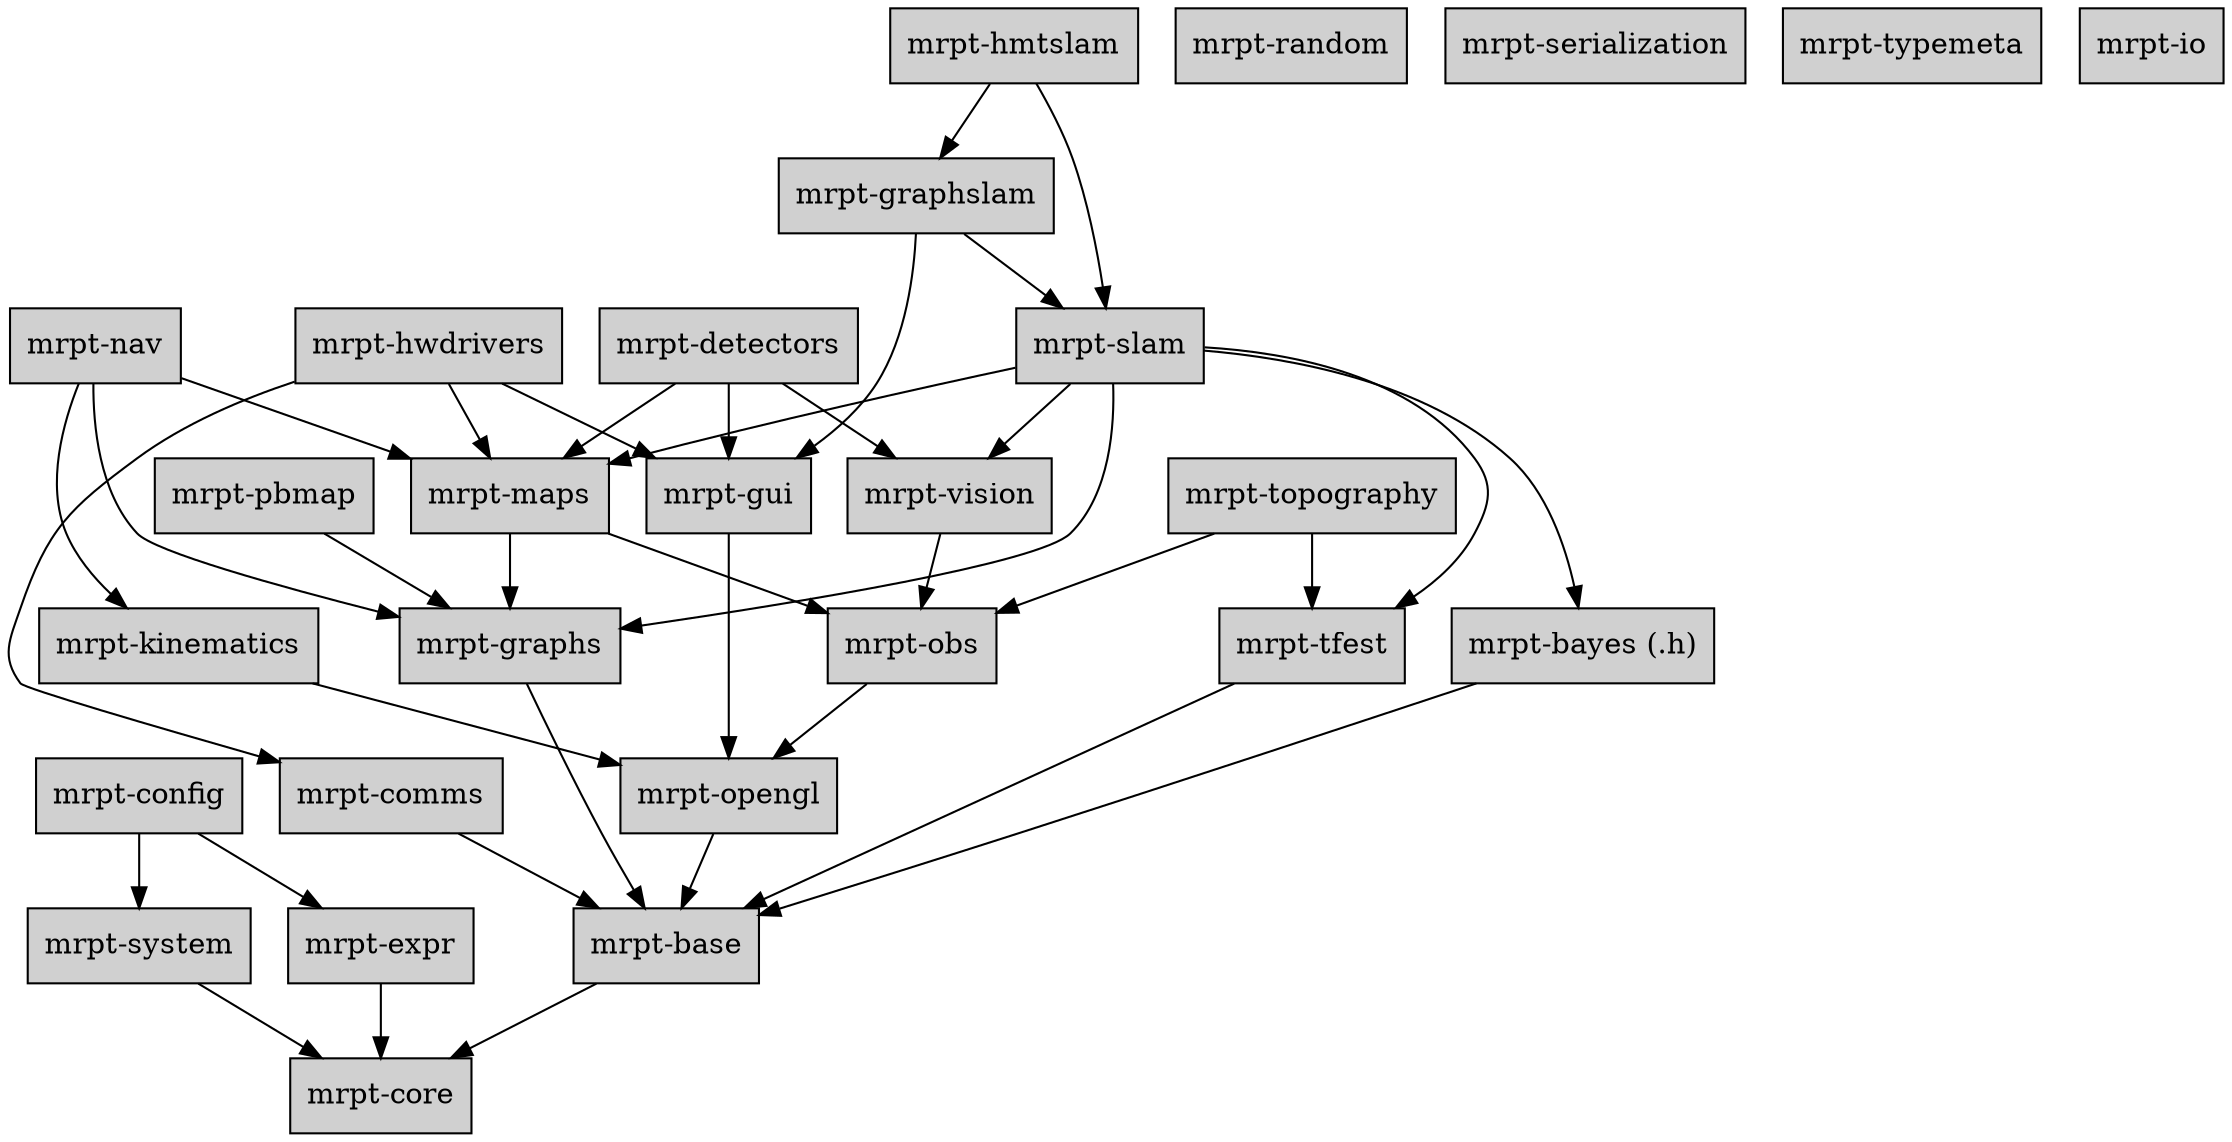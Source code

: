 digraph MRPT_LIBS {

	node [shape=box,style=filled, fillcolor="#D0D0D0"];

	core       [label="mrpt-core",URL="group__mrpt__core__grp.html"];
	
	expr       [label="mrpt-expr",URL="group__mrpt__expr__grp.html"];
	expr -> core;

	random     [label="mrpt-random",URL="group__mrpt__random__grp.html"];

	serialization [label="mrpt-serialization",URL="group__mrpt__serialization__grp.html"];
	
	typemeta [label="mrpt-typemeta",URL="group__mrpt__typemeta__grp.html"];

	io [label="mrpt-io",URL="group__mrpt__io__grp.html"];
	
	system     [label="mrpt-system",URL="group__mrpt__system__grp.html"];
	system -> core;
	
	config     [label="mrpt-config",URL="group__mrpt__config__grp.html"];
	config -> expr;
	config -> system;
	
	base       [label="mrpt-base",URL="group__mrpt__base__grp.html"];
	base -> core;
	
	comms      [label="mrpt-comms",URL="group__mrpt__comms__grp.html"];
	comms -> base;
	
	graphs     [label="mrpt-graphs",URL="group__mrpt__graphs__grp.html"];
	graphs -> base;
	
	bayes      [label="mrpt-bayes (.h)",URL="group__mrpt__bayes__grp.html"];
	bayes -> base;

	opengl     [label="mrpt-opengl", URL="group__mrpt__opengl__grp.html"];
	opengl -> base;

	gui        [label="mrpt-gui",URL="group__mrpt__gui__grp.html"];
	gui -> opengl;

	obs        [label="mrpt-obs",URL="group__mrpt__obs__grp.html"];
	obs -> opengl;

	hwdrivers  [label="mrpt-hwdrivers",URL="group__mrpt__hwdrivers__grp.html"];
	hwdrivers -> gui;
	hwdrivers -> maps;
	hwdrivers -> comms;

	topography [label="mrpt-topography",URL="group__mrpt__topography__grp.html"];
	topography -> obs;
	topography -> tfest;

	maps       [label="mrpt-maps",URL="group__mrpt__maps__grp.html"];
	maps -> obs;
	maps -> graphs;

	vision     [label="mrpt-vision",URL="group__mrpt__vision__grp.html"];
	vision -> obs;

	tfest      [label="mrpt-tfest",URL="group__mrpt__tfest__grp.html"];
	tfest -> base;

	slam       [label="mrpt-slam",URL="group__mrpt__slam__grp.html"];
	slam -> maps;
	slam -> vision;
	slam -> tfest;
	slam -> bayes;
	slam -> graphs;

	graphslam  [label="mrpt-graphslam",URL="group__mrpt__graphslam__grp.html"];
	graphslam -> slam;
	graphslam -> gui;

	hmtslam    [label="mrpt-hmtslam",URL="group__mrpt__hmtslam__grp.html"];
	hmtslam -> slam;
	hmtslam -> graphslam;

	nav        [label="mrpt-nav",URL="group__mrpt__nav__grp.html"];
	nav -> maps;
	nav -> graphs;
	nav -> kinematics;

	detectors  [label="mrpt-detectors",URL="group__mrpt__detectors__grp.html"];
	detectors -> vision;
	detectors -> maps;
	detectors -> gui;

	kinematics [label="mrpt-kinematics",URL="group__mrpt__kinematics__grp.html"];
	kinematics -> opengl;

	pbmap      [label="mrpt-pbmap",URL="group__mrpt__pbmap__grp.html"];
	pbmap -> graphs;

}
